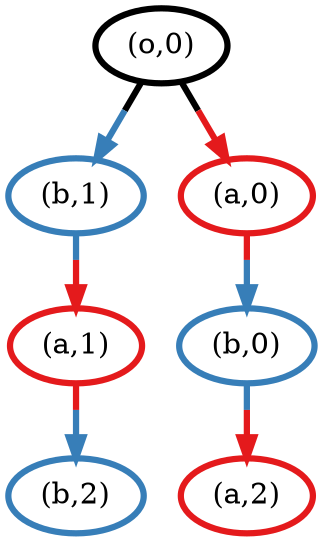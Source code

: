 digraph G {
	6 [penwidth=3,colorscheme=set19,color=1289903504,label="(o,0)"]
	5 [penwidth=3,colorscheme=set19,color=2,label="(b,1)"]
	4 [penwidth=3,colorscheme=set19,color=1,label="(a,2)"]
	3 [penwidth=3,colorscheme=set19,color=2,label="(b,2)"]
	2 [penwidth=3,colorscheme=set19,color=1,label="(a,1)"]
	1 [penwidth=3,colorscheme=set19,color=2,label="(b,0)"]
	0 [penwidth=3,colorscheme=set19,color=1,label="(a,0)"]
	6 -> 5 [penwidth=3,colorscheme=set19,color="1289903504;0.5:2"]
	6 -> 0 [penwidth=3,colorscheme=set19,color="1289903504;0.5:1"]
	5 -> 2 [penwidth=3,colorscheme=set19,color="2;0.5:1"]
	2 -> 3 [penwidth=3,colorscheme=set19,color="1;0.5:2"]
	1 -> 4 [penwidth=3,colorscheme=set19,color="2;0.5:1"]
	0 -> 1 [penwidth=3,colorscheme=set19,color="1;0.5:2"]
}